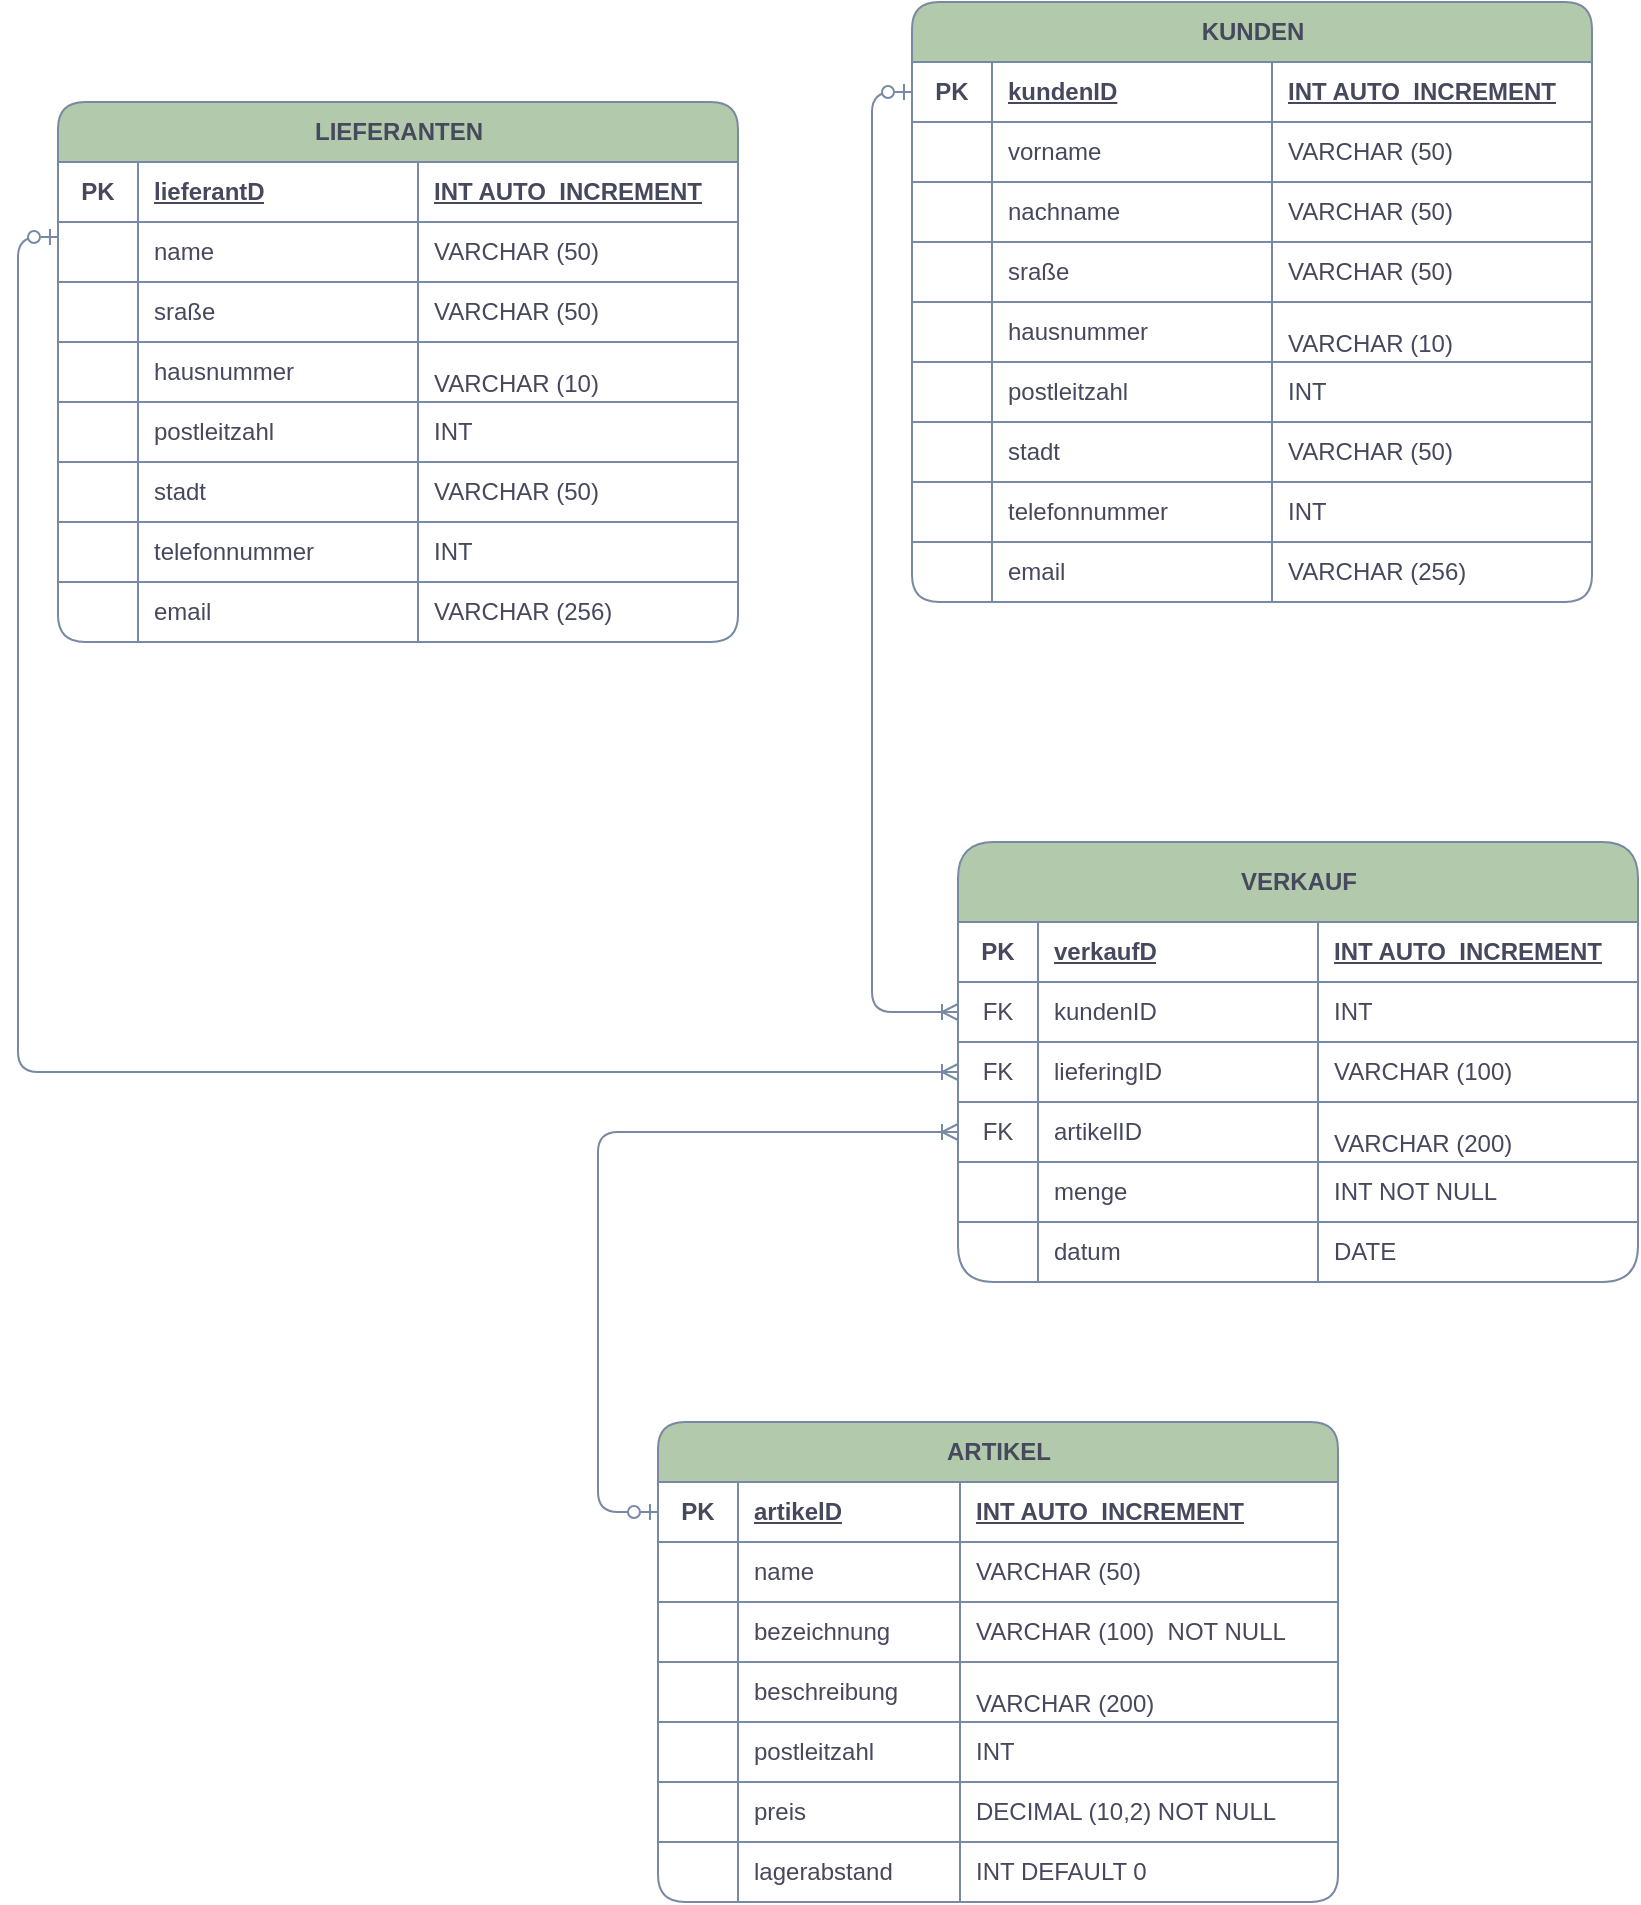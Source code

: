 <mxfile version="19.0.1" type="device"><diagram id="VQJnR1XKmpvS_zlhDggZ" name="Seite-1"><mxGraphModel dx="2009" dy="1217" grid="1" gridSize="10" guides="1" tooltips="1" connect="1" arrows="1" fold="1" page="1" pageScale="1" pageWidth="827" pageHeight="1169" math="0" shadow="0"><root><mxCell id="0"/><mxCell id="1" parent="0"/><mxCell id="j70xqOoNF8azr0hrI8dm-300" value="KUNDEN" style="shape=table;startSize=30;container=1;collapsible=1;childLayout=tableLayout;fixedRows=1;rowLines=1;fontStyle=1;align=center;resizeLast=1;rounded=1;comic=0;pointerEvents=1;html=1;swimlaneHead=1;bottom=1;fillColor=#B2C9AB;strokeColor=#788AA3;fontColor=#46495D;verticalAlign=middle;fontSize=12;" vertex="1" parent="1"><mxGeometry x="827" y="90" width="340" height="300" as="geometry"/></mxCell><mxCell id="j70xqOoNF8azr0hrI8dm-301" value="" style="shape=tableRow;horizontal=0;startSize=0;swimlaneHead=0;swimlaneBody=0;fillColor=none;collapsible=0;dropTarget=0;points=[[0,0.5],[1,0.5]];portConstraint=eastwest;top=0;left=0;right=0;bottom=1;rounded=1;comic=0;pointerEvents=1;html=1;strokeColor=#788AA3;fontColor=#46495D;" vertex="1" parent="j70xqOoNF8azr0hrI8dm-300"><mxGeometry y="30" width="340" height="30" as="geometry"/></mxCell><mxCell id="j70xqOoNF8azr0hrI8dm-302" value="PK" style="shape=partialRectangle;connectable=0;fillColor=none;top=0;left=0;bottom=0;right=0;fontStyle=1;overflow=hidden;rounded=1;comic=0;pointerEvents=1;html=1;strokeColor=#788AA3;fontColor=#46495D;" vertex="1" parent="j70xqOoNF8azr0hrI8dm-301"><mxGeometry width="40" height="30" as="geometry"><mxRectangle width="40" height="30" as="alternateBounds"/></mxGeometry></mxCell><mxCell id="j70xqOoNF8azr0hrI8dm-303" value="kundenID" style="shape=partialRectangle;connectable=0;fillColor=none;top=0;left=0;bottom=0;right=0;align=left;spacingLeft=6;fontStyle=5;overflow=hidden;rounded=1;comic=0;pointerEvents=1;html=1;strokeColor=#788AA3;fontColor=#46495D;" vertex="1" parent="j70xqOoNF8azr0hrI8dm-301"><mxGeometry x="40" width="140" height="30" as="geometry"><mxRectangle width="140" height="30" as="alternateBounds"/></mxGeometry></mxCell><mxCell id="j70xqOoNF8azr0hrI8dm-316" value="INT AUTO_INCREMENT" style="shape=partialRectangle;connectable=0;fillColor=none;top=0;left=0;bottom=0;right=0;align=left;spacingLeft=6;fontStyle=5;overflow=hidden;rounded=1;comic=0;pointerEvents=1;html=1;strokeColor=#788AA3;fontColor=#46495D;" vertex="1" parent="j70xqOoNF8azr0hrI8dm-301"><mxGeometry x="180" width="160" height="30" as="geometry"><mxRectangle width="160" height="30" as="alternateBounds"/></mxGeometry></mxCell><mxCell id="j70xqOoNF8azr0hrI8dm-304" value="" style="shape=tableRow;horizontal=0;startSize=0;swimlaneHead=0;swimlaneBody=0;fillColor=none;collapsible=0;dropTarget=0;points=[[0,0.5],[1,0.5]];portConstraint=eastwest;top=0;left=0;right=0;bottom=0;rounded=1;comic=0;pointerEvents=1;html=1;strokeColor=#788AA3;fontColor=#46495D;" vertex="1" parent="j70xqOoNF8azr0hrI8dm-300"><mxGeometry y="60" width="340" height="30" as="geometry"/></mxCell><mxCell id="j70xqOoNF8azr0hrI8dm-305" value="" style="shape=partialRectangle;connectable=0;fillColor=none;top=0;left=0;bottom=0;right=0;editable=1;overflow=hidden;rounded=1;comic=0;pointerEvents=1;html=1;strokeColor=#788AA3;fontColor=#46495D;" vertex="1" parent="j70xqOoNF8azr0hrI8dm-304"><mxGeometry width="40" height="30" as="geometry"><mxRectangle width="40" height="30" as="alternateBounds"/></mxGeometry></mxCell><mxCell id="j70xqOoNF8azr0hrI8dm-306" value="vorname" style="shape=partialRectangle;connectable=0;fillColor=none;top=0;left=0;bottom=0;right=0;align=left;spacingLeft=6;overflow=hidden;rounded=1;comic=0;pointerEvents=1;html=1;strokeColor=#788AA3;fontColor=#46495D;" vertex="1" parent="j70xqOoNF8azr0hrI8dm-304"><mxGeometry x="40" width="140" height="30" as="geometry"><mxRectangle width="140" height="30" as="alternateBounds"/></mxGeometry></mxCell><mxCell id="j70xqOoNF8azr0hrI8dm-317" value="VARCHAR (50)" style="shape=partialRectangle;connectable=0;fillColor=none;top=0;left=0;bottom=0;right=0;align=left;spacingLeft=6;overflow=hidden;rounded=1;comic=0;pointerEvents=1;html=1;strokeColor=#788AA3;fontColor=#46495D;" vertex="1" parent="j70xqOoNF8azr0hrI8dm-304"><mxGeometry x="180" width="160" height="30" as="geometry"><mxRectangle width="160" height="30" as="alternateBounds"/></mxGeometry></mxCell><mxCell id="j70xqOoNF8azr0hrI8dm-307" value="" style="shape=tableRow;horizontal=0;startSize=0;swimlaneHead=0;swimlaneBody=0;fillColor=none;collapsible=0;dropTarget=0;points=[[0,0.5],[1,0.5]];portConstraint=eastwest;top=0;left=0;right=0;bottom=0;rounded=1;comic=0;pointerEvents=1;html=1;strokeColor=#788AA3;fontColor=#46495D;" vertex="1" parent="j70xqOoNF8azr0hrI8dm-300"><mxGeometry y="90" width="340" height="30" as="geometry"/></mxCell><mxCell id="j70xqOoNF8azr0hrI8dm-308" value="" style="shape=partialRectangle;connectable=0;fillColor=none;top=0;left=0;bottom=0;right=0;editable=1;overflow=hidden;rounded=1;comic=0;pointerEvents=1;html=1;strokeColor=#788AA3;fontColor=#46495D;" vertex="1" parent="j70xqOoNF8azr0hrI8dm-307"><mxGeometry width="40" height="30" as="geometry"><mxRectangle width="40" height="30" as="alternateBounds"/></mxGeometry></mxCell><mxCell id="j70xqOoNF8azr0hrI8dm-309" value="nachname" style="shape=partialRectangle;connectable=0;fillColor=none;top=0;left=0;bottom=0;right=0;align=left;spacingLeft=6;overflow=hidden;rounded=1;comic=0;pointerEvents=1;html=1;strokeColor=#788AA3;fontColor=#46495D;" vertex="1" parent="j70xqOoNF8azr0hrI8dm-307"><mxGeometry x="40" width="140" height="30" as="geometry"><mxRectangle width="140" height="30" as="alternateBounds"/></mxGeometry></mxCell><mxCell id="j70xqOoNF8azr0hrI8dm-318" value="VARCHAR (50)" style="shape=partialRectangle;connectable=0;fillColor=none;top=0;left=0;bottom=0;right=0;align=left;spacingLeft=6;overflow=hidden;rounded=1;comic=0;pointerEvents=1;html=1;strokeColor=#788AA3;fontColor=#46495D;" vertex="1" parent="j70xqOoNF8azr0hrI8dm-307"><mxGeometry x="180" width="160" height="30" as="geometry"><mxRectangle width="160" height="30" as="alternateBounds"/></mxGeometry></mxCell><mxCell id="j70xqOoNF8azr0hrI8dm-310" value="" style="shape=tableRow;horizontal=0;startSize=0;swimlaneHead=0;swimlaneBody=0;fillColor=none;collapsible=0;dropTarget=0;points=[[0,0.5],[1,0.5]];portConstraint=eastwest;top=0;left=0;right=0;bottom=0;rounded=1;comic=0;pointerEvents=1;html=1;strokeColor=#788AA3;fontColor=#46495D;" vertex="1" parent="j70xqOoNF8azr0hrI8dm-300"><mxGeometry y="120" width="340" height="30" as="geometry"/></mxCell><mxCell id="j70xqOoNF8azr0hrI8dm-311" value="" style="shape=partialRectangle;connectable=0;fillColor=none;top=0;left=0;bottom=0;right=0;editable=1;overflow=hidden;rounded=1;comic=0;pointerEvents=1;html=1;strokeColor=#788AA3;fontColor=#46495D;" vertex="1" parent="j70xqOoNF8azr0hrI8dm-310"><mxGeometry width="40" height="30" as="geometry"><mxRectangle width="40" height="30" as="alternateBounds"/></mxGeometry></mxCell><mxCell id="j70xqOoNF8azr0hrI8dm-312" value="sraße" style="shape=partialRectangle;connectable=0;fillColor=none;top=0;left=0;bottom=0;right=0;align=left;spacingLeft=6;overflow=hidden;rounded=1;comic=0;pointerEvents=1;html=1;strokeColor=#788AA3;fontColor=#46495D;" vertex="1" parent="j70xqOoNF8azr0hrI8dm-310"><mxGeometry x="40" width="140" height="30" as="geometry"><mxRectangle width="140" height="30" as="alternateBounds"/></mxGeometry></mxCell><mxCell id="j70xqOoNF8azr0hrI8dm-319" value="VARCHAR (50)" style="shape=partialRectangle;connectable=0;fillColor=none;top=0;left=0;bottom=0;right=0;align=left;spacingLeft=6;overflow=hidden;rounded=1;comic=0;pointerEvents=1;html=1;strokeColor=#788AA3;fontColor=#46495D;" vertex="1" parent="j70xqOoNF8azr0hrI8dm-310"><mxGeometry x="180" width="160" height="30" as="geometry"><mxRectangle width="160" height="30" as="alternateBounds"/></mxGeometry></mxCell><mxCell id="j70xqOoNF8azr0hrI8dm-313" style="shape=tableRow;horizontal=0;startSize=0;swimlaneHead=0;swimlaneBody=0;fillColor=none;collapsible=0;dropTarget=0;points=[[0,0.5],[1,0.5]];portConstraint=eastwest;top=0;left=0;right=0;bottom=0;rounded=1;comic=0;pointerEvents=1;html=1;strokeColor=#788AA3;fontColor=#46495D;" vertex="1" parent="j70xqOoNF8azr0hrI8dm-300"><mxGeometry y="150" width="340" height="30" as="geometry"/></mxCell><mxCell id="j70xqOoNF8azr0hrI8dm-314" value="" style="shape=partialRectangle;connectable=0;fillColor=none;top=0;left=0;bottom=0;right=0;editable=1;overflow=hidden;rounded=1;comic=0;pointerEvents=1;html=1;strokeColor=#788AA3;fontColor=#46495D;" vertex="1" parent="j70xqOoNF8azr0hrI8dm-313"><mxGeometry width="40" height="30" as="geometry"><mxRectangle width="40" height="30" as="alternateBounds"/></mxGeometry></mxCell><mxCell id="j70xqOoNF8azr0hrI8dm-315" value="hausnummer" style="shape=partialRectangle;connectable=0;fillColor=none;top=0;left=0;bottom=0;right=0;align=left;spacingLeft=6;overflow=hidden;rounded=1;comic=0;pointerEvents=1;html=1;strokeColor=#788AA3;fontColor=#46495D;" vertex="1" parent="j70xqOoNF8azr0hrI8dm-313"><mxGeometry x="40" width="140" height="30" as="geometry"><mxRectangle width="140" height="30" as="alternateBounds"/></mxGeometry></mxCell><mxCell id="j70xqOoNF8azr0hrI8dm-320" value="VARCHAR (10)" style="shape=partialRectangle;connectable=0;fillColor=none;top=0;left=0;bottom=0;right=0;align=left;spacingLeft=6;overflow=hidden;rounded=1;comic=0;pointerEvents=1;html=1;strokeColor=#788AA3;fontColor=#46495D;verticalAlign=bottom;" vertex="1" parent="j70xqOoNF8azr0hrI8dm-313"><mxGeometry x="180" width="160" height="30" as="geometry"><mxRectangle width="160" height="30" as="alternateBounds"/></mxGeometry></mxCell><mxCell id="j70xqOoNF8azr0hrI8dm-321" style="shape=tableRow;horizontal=0;startSize=0;swimlaneHead=0;swimlaneBody=0;fillColor=none;collapsible=0;dropTarget=0;points=[[0,0.5],[1,0.5]];portConstraint=eastwest;top=0;left=0;right=0;bottom=0;rounded=1;comic=0;pointerEvents=1;html=1;strokeColor=#788AA3;fontColor=#46495D;" vertex="1" parent="j70xqOoNF8azr0hrI8dm-300"><mxGeometry y="180" width="340" height="30" as="geometry"/></mxCell><mxCell id="j70xqOoNF8azr0hrI8dm-322" style="shape=partialRectangle;connectable=0;fillColor=none;top=0;left=0;bottom=0;right=0;editable=1;overflow=hidden;rounded=1;comic=0;pointerEvents=1;html=1;strokeColor=#788AA3;fontColor=#46495D;" vertex="1" parent="j70xqOoNF8azr0hrI8dm-321"><mxGeometry width="40" height="30" as="geometry"><mxRectangle width="40" height="30" as="alternateBounds"/></mxGeometry></mxCell><mxCell id="j70xqOoNF8azr0hrI8dm-323" value="postleitzahl" style="shape=partialRectangle;connectable=0;fillColor=none;top=0;left=0;bottom=0;right=0;align=left;spacingLeft=6;overflow=hidden;rounded=1;comic=0;pointerEvents=1;html=1;strokeColor=#788AA3;fontColor=#46495D;" vertex="1" parent="j70xqOoNF8azr0hrI8dm-321"><mxGeometry x="40" width="140" height="30" as="geometry"><mxRectangle width="140" height="30" as="alternateBounds"/></mxGeometry></mxCell><mxCell id="j70xqOoNF8azr0hrI8dm-324" value="INT" style="shape=partialRectangle;connectable=0;fillColor=none;top=0;left=0;bottom=0;right=0;align=left;spacingLeft=6;overflow=hidden;rounded=1;comic=0;pointerEvents=1;html=1;strokeColor=#788AA3;fontColor=#46495D;" vertex="1" parent="j70xqOoNF8azr0hrI8dm-321"><mxGeometry x="180" width="160" height="30" as="geometry"><mxRectangle width="160" height="30" as="alternateBounds"/></mxGeometry></mxCell><mxCell id="j70xqOoNF8azr0hrI8dm-325" style="shape=tableRow;horizontal=0;startSize=0;swimlaneHead=0;swimlaneBody=0;fillColor=none;collapsible=0;dropTarget=0;points=[[0,0.5],[1,0.5]];portConstraint=eastwest;top=0;left=0;right=0;bottom=0;rounded=1;comic=0;pointerEvents=1;html=1;strokeColor=#788AA3;fontColor=#46495D;" vertex="1" parent="j70xqOoNF8azr0hrI8dm-300"><mxGeometry y="210" width="340" height="30" as="geometry"/></mxCell><mxCell id="j70xqOoNF8azr0hrI8dm-326" style="shape=partialRectangle;connectable=0;fillColor=none;top=0;left=0;bottom=0;right=0;editable=1;overflow=hidden;rounded=1;comic=0;pointerEvents=1;html=1;strokeColor=#788AA3;fontColor=#46495D;" vertex="1" parent="j70xqOoNF8azr0hrI8dm-325"><mxGeometry width="40" height="30" as="geometry"><mxRectangle width="40" height="30" as="alternateBounds"/></mxGeometry></mxCell><mxCell id="j70xqOoNF8azr0hrI8dm-327" value="stadt" style="shape=partialRectangle;connectable=0;fillColor=none;top=0;left=0;bottom=0;right=0;align=left;spacingLeft=6;overflow=hidden;rounded=1;comic=0;pointerEvents=1;html=1;strokeColor=#788AA3;fontColor=#46495D;" vertex="1" parent="j70xqOoNF8azr0hrI8dm-325"><mxGeometry x="40" width="140" height="30" as="geometry"><mxRectangle width="140" height="30" as="alternateBounds"/></mxGeometry></mxCell><mxCell id="j70xqOoNF8azr0hrI8dm-328" value="VARCHAR (50)" style="shape=partialRectangle;connectable=0;fillColor=none;top=0;left=0;bottom=0;right=0;align=left;spacingLeft=6;overflow=hidden;rounded=1;comic=0;pointerEvents=1;html=1;strokeColor=#788AA3;fontColor=#46495D;" vertex="1" parent="j70xqOoNF8azr0hrI8dm-325"><mxGeometry x="180" width="160" height="30" as="geometry"><mxRectangle width="160" height="30" as="alternateBounds"/></mxGeometry></mxCell><mxCell id="j70xqOoNF8azr0hrI8dm-345" style="shape=tableRow;horizontal=0;startSize=0;swimlaneHead=0;swimlaneBody=0;fillColor=none;collapsible=0;dropTarget=0;points=[[0,0.5],[1,0.5]];portConstraint=eastwest;top=0;left=0;right=0;bottom=0;rounded=1;comic=0;pointerEvents=1;html=1;strokeColor=#788AA3;fontColor=#46495D;" vertex="1" parent="j70xqOoNF8azr0hrI8dm-300"><mxGeometry y="240" width="340" height="30" as="geometry"/></mxCell><mxCell id="j70xqOoNF8azr0hrI8dm-346" style="shape=partialRectangle;connectable=0;fillColor=none;top=0;left=0;bottom=0;right=0;editable=1;overflow=hidden;rounded=1;comic=0;pointerEvents=1;html=1;strokeColor=#788AA3;fontColor=#46495D;" vertex="1" parent="j70xqOoNF8azr0hrI8dm-345"><mxGeometry width="40" height="30" as="geometry"><mxRectangle width="40" height="30" as="alternateBounds"/></mxGeometry></mxCell><mxCell id="j70xqOoNF8azr0hrI8dm-347" value="telefonnummer" style="shape=partialRectangle;connectable=0;fillColor=none;top=0;left=0;bottom=0;right=0;align=left;spacingLeft=6;overflow=hidden;rounded=1;comic=0;pointerEvents=1;html=1;strokeColor=#788AA3;fontColor=#46495D;" vertex="1" parent="j70xqOoNF8azr0hrI8dm-345"><mxGeometry x="40" width="140" height="30" as="geometry"><mxRectangle width="140" height="30" as="alternateBounds"/></mxGeometry></mxCell><mxCell id="j70xqOoNF8azr0hrI8dm-348" value="INT" style="shape=partialRectangle;connectable=0;fillColor=none;top=0;left=0;bottom=0;right=0;align=left;spacingLeft=6;overflow=hidden;rounded=1;comic=0;pointerEvents=1;html=1;strokeColor=#788AA3;fontColor=#46495D;" vertex="1" parent="j70xqOoNF8azr0hrI8dm-345"><mxGeometry x="180" width="160" height="30" as="geometry"><mxRectangle width="160" height="30" as="alternateBounds"/></mxGeometry></mxCell><mxCell id="j70xqOoNF8azr0hrI8dm-329" style="shape=tableRow;horizontal=0;startSize=0;swimlaneHead=0;swimlaneBody=0;fillColor=none;collapsible=0;dropTarget=0;points=[[0,0.5],[1,0.5]];portConstraint=eastwest;top=0;left=0;right=0;bottom=0;rounded=1;comic=0;pointerEvents=1;html=1;strokeColor=#788AA3;fontColor=#46495D;" vertex="1" parent="j70xqOoNF8azr0hrI8dm-300"><mxGeometry y="270" width="340" height="30" as="geometry"/></mxCell><mxCell id="j70xqOoNF8azr0hrI8dm-330" style="shape=partialRectangle;connectable=0;fillColor=none;top=0;left=0;bottom=0;right=0;editable=1;overflow=hidden;rounded=1;comic=0;pointerEvents=1;html=1;strokeColor=#788AA3;fontColor=#46495D;" vertex="1" parent="j70xqOoNF8azr0hrI8dm-329"><mxGeometry width="40" height="30" as="geometry"><mxRectangle width="40" height="30" as="alternateBounds"/></mxGeometry></mxCell><mxCell id="j70xqOoNF8azr0hrI8dm-331" value="email" style="shape=partialRectangle;connectable=0;fillColor=none;top=0;left=0;bottom=0;right=0;align=left;spacingLeft=6;overflow=hidden;rounded=1;comic=0;pointerEvents=1;html=1;strokeColor=#788AA3;fontColor=#46495D;" vertex="1" parent="j70xqOoNF8azr0hrI8dm-329"><mxGeometry x="40" width="140" height="30" as="geometry"><mxRectangle width="140" height="30" as="alternateBounds"/></mxGeometry></mxCell><mxCell id="j70xqOoNF8azr0hrI8dm-332" value="VARCHAR (256)" style="shape=partialRectangle;connectable=0;fillColor=none;top=0;left=0;bottom=0;right=0;align=left;spacingLeft=6;overflow=hidden;rounded=1;comic=0;pointerEvents=1;html=1;strokeColor=#788AA3;fontColor=#46495D;" vertex="1" parent="j70xqOoNF8azr0hrI8dm-329"><mxGeometry x="180" width="160" height="30" as="geometry"><mxRectangle width="160" height="30" as="alternateBounds"/></mxGeometry></mxCell><mxCell id="j70xqOoNF8azr0hrI8dm-495" style="edgeStyle=orthogonalEdgeStyle;shape=connector;rounded=1;sketch=0;orthogonalLoop=1;jettySize=auto;html=1;exitX=0;exitY=0.25;exitDx=0;exitDy=0;entryX=0;entryY=0.5;entryDx=0;entryDy=0;labelBackgroundColor=default;fontFamily=Helvetica;fontSize=12;fontColor=#46495D;startArrow=ERzeroToOne;endArrow=ERoneToMany;strokeColor=#788AA3;fillColor=#B2C9AB;" edge="1" parent="1" source="j70xqOoNF8azr0hrI8dm-389" target="j70xqOoNF8azr0hrI8dm-468"><mxGeometry relative="1" as="geometry"/></mxCell><mxCell id="j70xqOoNF8azr0hrI8dm-389" value="LIEFERANTEN" style="shape=table;startSize=30;container=1;collapsible=1;childLayout=tableLayout;fixedRows=1;rowLines=1;fontStyle=1;align=center;resizeLast=1;rounded=1;comic=0;pointerEvents=1;html=1;swimlaneHead=1;bottom=1;fillColor=#B2C9AB;strokeColor=#788AA3;fontColor=#46495D;verticalAlign=middle;fontSize=12;" vertex="1" parent="1"><mxGeometry x="400" y="140" width="340" height="270" as="geometry"/></mxCell><mxCell id="j70xqOoNF8azr0hrI8dm-390" value="" style="shape=tableRow;horizontal=0;startSize=0;swimlaneHead=0;swimlaneBody=0;fillColor=none;collapsible=0;dropTarget=0;points=[[0,0.5],[1,0.5]];portConstraint=eastwest;top=0;left=0;right=0;bottom=1;rounded=1;comic=0;pointerEvents=1;html=1;strokeColor=#788AA3;fontColor=#46495D;" vertex="1" parent="j70xqOoNF8azr0hrI8dm-389"><mxGeometry y="30" width="340" height="30" as="geometry"/></mxCell><mxCell id="j70xqOoNF8azr0hrI8dm-391" value="PK" style="shape=partialRectangle;connectable=0;fillColor=none;top=0;left=0;bottom=0;right=0;fontStyle=1;overflow=hidden;rounded=1;comic=0;pointerEvents=1;html=1;strokeColor=#788AA3;fontColor=#46495D;" vertex="1" parent="j70xqOoNF8azr0hrI8dm-390"><mxGeometry width="40" height="30" as="geometry"><mxRectangle width="40" height="30" as="alternateBounds"/></mxGeometry></mxCell><mxCell id="j70xqOoNF8azr0hrI8dm-392" value="lieferantD" style="shape=partialRectangle;connectable=0;fillColor=none;top=0;left=0;bottom=0;right=0;align=left;spacingLeft=6;fontStyle=5;overflow=hidden;rounded=1;comic=0;pointerEvents=1;html=1;strokeColor=#788AA3;fontColor=#46495D;" vertex="1" parent="j70xqOoNF8azr0hrI8dm-390"><mxGeometry x="40" width="140" height="30" as="geometry"><mxRectangle width="140" height="30" as="alternateBounds"/></mxGeometry></mxCell><mxCell id="j70xqOoNF8azr0hrI8dm-393" value="INT AUTO_INCREMENT" style="shape=partialRectangle;connectable=0;fillColor=none;top=0;left=0;bottom=0;right=0;align=left;spacingLeft=6;fontStyle=5;overflow=hidden;rounded=1;comic=0;pointerEvents=1;html=1;strokeColor=#788AA3;fontColor=#46495D;" vertex="1" parent="j70xqOoNF8azr0hrI8dm-390"><mxGeometry x="180" width="160" height="30" as="geometry"><mxRectangle width="160" height="30" as="alternateBounds"/></mxGeometry></mxCell><mxCell id="j70xqOoNF8azr0hrI8dm-394" value="" style="shape=tableRow;horizontal=0;startSize=0;swimlaneHead=0;swimlaneBody=0;fillColor=none;collapsible=0;dropTarget=0;points=[[0,0.5],[1,0.5]];portConstraint=eastwest;top=0;left=0;right=0;bottom=0;rounded=1;comic=0;pointerEvents=1;html=1;strokeColor=#788AA3;fontColor=#46495D;" vertex="1" parent="j70xqOoNF8azr0hrI8dm-389"><mxGeometry y="60" width="340" height="30" as="geometry"/></mxCell><mxCell id="j70xqOoNF8azr0hrI8dm-395" value="" style="shape=partialRectangle;connectable=0;fillColor=none;top=0;left=0;bottom=0;right=0;editable=1;overflow=hidden;rounded=1;comic=0;pointerEvents=1;html=1;strokeColor=#788AA3;fontColor=#46495D;" vertex="1" parent="j70xqOoNF8azr0hrI8dm-394"><mxGeometry width="40" height="30" as="geometry"><mxRectangle width="40" height="30" as="alternateBounds"/></mxGeometry></mxCell><mxCell id="j70xqOoNF8azr0hrI8dm-396" value="name" style="shape=partialRectangle;connectable=0;fillColor=none;top=0;left=0;bottom=0;right=0;align=left;spacingLeft=6;overflow=hidden;rounded=1;comic=0;pointerEvents=1;html=1;strokeColor=#788AA3;fontColor=#46495D;" vertex="1" parent="j70xqOoNF8azr0hrI8dm-394"><mxGeometry x="40" width="140" height="30" as="geometry"><mxRectangle width="140" height="30" as="alternateBounds"/></mxGeometry></mxCell><mxCell id="j70xqOoNF8azr0hrI8dm-397" value="VARCHAR (50)" style="shape=partialRectangle;connectable=0;fillColor=none;top=0;left=0;bottom=0;right=0;align=left;spacingLeft=6;overflow=hidden;rounded=1;comic=0;pointerEvents=1;html=1;strokeColor=#788AA3;fontColor=#46495D;" vertex="1" parent="j70xqOoNF8azr0hrI8dm-394"><mxGeometry x="180" width="160" height="30" as="geometry"><mxRectangle width="160" height="30" as="alternateBounds"/></mxGeometry></mxCell><mxCell id="j70xqOoNF8azr0hrI8dm-402" value="" style="shape=tableRow;horizontal=0;startSize=0;swimlaneHead=0;swimlaneBody=0;fillColor=none;collapsible=0;dropTarget=0;points=[[0,0.5],[1,0.5]];portConstraint=eastwest;top=0;left=0;right=0;bottom=0;rounded=1;comic=0;pointerEvents=1;html=1;strokeColor=#788AA3;fontColor=#46495D;" vertex="1" parent="j70xqOoNF8azr0hrI8dm-389"><mxGeometry y="90" width="340" height="30" as="geometry"/></mxCell><mxCell id="j70xqOoNF8azr0hrI8dm-403" value="" style="shape=partialRectangle;connectable=0;fillColor=none;top=0;left=0;bottom=0;right=0;editable=1;overflow=hidden;rounded=1;comic=0;pointerEvents=1;html=1;strokeColor=#788AA3;fontColor=#46495D;" vertex="1" parent="j70xqOoNF8azr0hrI8dm-402"><mxGeometry width="40" height="30" as="geometry"><mxRectangle width="40" height="30" as="alternateBounds"/></mxGeometry></mxCell><mxCell id="j70xqOoNF8azr0hrI8dm-404" value="sraße" style="shape=partialRectangle;connectable=0;fillColor=none;top=0;left=0;bottom=0;right=0;align=left;spacingLeft=6;overflow=hidden;rounded=1;comic=0;pointerEvents=1;html=1;strokeColor=#788AA3;fontColor=#46495D;" vertex="1" parent="j70xqOoNF8azr0hrI8dm-402"><mxGeometry x="40" width="140" height="30" as="geometry"><mxRectangle width="140" height="30" as="alternateBounds"/></mxGeometry></mxCell><mxCell id="j70xqOoNF8azr0hrI8dm-405" value="VARCHAR (50)" style="shape=partialRectangle;connectable=0;fillColor=none;top=0;left=0;bottom=0;right=0;align=left;spacingLeft=6;overflow=hidden;rounded=1;comic=0;pointerEvents=1;html=1;strokeColor=#788AA3;fontColor=#46495D;" vertex="1" parent="j70xqOoNF8azr0hrI8dm-402"><mxGeometry x="180" width="160" height="30" as="geometry"><mxRectangle width="160" height="30" as="alternateBounds"/></mxGeometry></mxCell><mxCell id="j70xqOoNF8azr0hrI8dm-406" style="shape=tableRow;horizontal=0;startSize=0;swimlaneHead=0;swimlaneBody=0;fillColor=none;collapsible=0;dropTarget=0;points=[[0,0.5],[1,0.5]];portConstraint=eastwest;top=0;left=0;right=0;bottom=0;rounded=1;comic=0;pointerEvents=1;html=1;strokeColor=#788AA3;fontColor=#46495D;" vertex="1" parent="j70xqOoNF8azr0hrI8dm-389"><mxGeometry y="120" width="340" height="30" as="geometry"/></mxCell><mxCell id="j70xqOoNF8azr0hrI8dm-407" value="" style="shape=partialRectangle;connectable=0;fillColor=none;top=0;left=0;bottom=0;right=0;editable=1;overflow=hidden;rounded=1;comic=0;pointerEvents=1;html=1;strokeColor=#788AA3;fontColor=#46495D;" vertex="1" parent="j70xqOoNF8azr0hrI8dm-406"><mxGeometry width="40" height="30" as="geometry"><mxRectangle width="40" height="30" as="alternateBounds"/></mxGeometry></mxCell><mxCell id="j70xqOoNF8azr0hrI8dm-408" value="hausnummer" style="shape=partialRectangle;connectable=0;fillColor=none;top=0;left=0;bottom=0;right=0;align=left;spacingLeft=6;overflow=hidden;rounded=1;comic=0;pointerEvents=1;html=1;strokeColor=#788AA3;fontColor=#46495D;" vertex="1" parent="j70xqOoNF8azr0hrI8dm-406"><mxGeometry x="40" width="140" height="30" as="geometry"><mxRectangle width="140" height="30" as="alternateBounds"/></mxGeometry></mxCell><mxCell id="j70xqOoNF8azr0hrI8dm-409" value="VARCHAR (10)" style="shape=partialRectangle;connectable=0;fillColor=none;top=0;left=0;bottom=0;right=0;align=left;spacingLeft=6;overflow=hidden;rounded=1;comic=0;pointerEvents=1;html=1;strokeColor=#788AA3;fontColor=#46495D;verticalAlign=bottom;" vertex="1" parent="j70xqOoNF8azr0hrI8dm-406"><mxGeometry x="180" width="160" height="30" as="geometry"><mxRectangle width="160" height="30" as="alternateBounds"/></mxGeometry></mxCell><mxCell id="j70xqOoNF8azr0hrI8dm-410" style="shape=tableRow;horizontal=0;startSize=0;swimlaneHead=0;swimlaneBody=0;fillColor=none;collapsible=0;dropTarget=0;points=[[0,0.5],[1,0.5]];portConstraint=eastwest;top=0;left=0;right=0;bottom=0;rounded=1;comic=0;pointerEvents=1;html=1;strokeColor=#788AA3;fontColor=#46495D;" vertex="1" parent="j70xqOoNF8azr0hrI8dm-389"><mxGeometry y="150" width="340" height="30" as="geometry"/></mxCell><mxCell id="j70xqOoNF8azr0hrI8dm-411" style="shape=partialRectangle;connectable=0;fillColor=none;top=0;left=0;bottom=0;right=0;editable=1;overflow=hidden;rounded=1;comic=0;pointerEvents=1;html=1;strokeColor=#788AA3;fontColor=#46495D;" vertex="1" parent="j70xqOoNF8azr0hrI8dm-410"><mxGeometry width="40" height="30" as="geometry"><mxRectangle width="40" height="30" as="alternateBounds"/></mxGeometry></mxCell><mxCell id="j70xqOoNF8azr0hrI8dm-412" value="postleitzahl" style="shape=partialRectangle;connectable=0;fillColor=none;top=0;left=0;bottom=0;right=0;align=left;spacingLeft=6;overflow=hidden;rounded=1;comic=0;pointerEvents=1;html=1;strokeColor=#788AA3;fontColor=#46495D;" vertex="1" parent="j70xqOoNF8azr0hrI8dm-410"><mxGeometry x="40" width="140" height="30" as="geometry"><mxRectangle width="140" height="30" as="alternateBounds"/></mxGeometry></mxCell><mxCell id="j70xqOoNF8azr0hrI8dm-413" value="INT" style="shape=partialRectangle;connectable=0;fillColor=none;top=0;left=0;bottom=0;right=0;align=left;spacingLeft=6;overflow=hidden;rounded=1;comic=0;pointerEvents=1;html=1;strokeColor=#788AA3;fontColor=#46495D;" vertex="1" parent="j70xqOoNF8azr0hrI8dm-410"><mxGeometry x="180" width="160" height="30" as="geometry"><mxRectangle width="160" height="30" as="alternateBounds"/></mxGeometry></mxCell><mxCell id="j70xqOoNF8azr0hrI8dm-414" style="shape=tableRow;horizontal=0;startSize=0;swimlaneHead=0;swimlaneBody=0;fillColor=none;collapsible=0;dropTarget=0;points=[[0,0.5],[1,0.5]];portConstraint=eastwest;top=0;left=0;right=0;bottom=0;rounded=1;comic=0;pointerEvents=1;html=1;strokeColor=#788AA3;fontColor=#46495D;" vertex="1" parent="j70xqOoNF8azr0hrI8dm-389"><mxGeometry y="180" width="340" height="30" as="geometry"/></mxCell><mxCell id="j70xqOoNF8azr0hrI8dm-415" style="shape=partialRectangle;connectable=0;fillColor=none;top=0;left=0;bottom=0;right=0;editable=1;overflow=hidden;rounded=1;comic=0;pointerEvents=1;html=1;strokeColor=#788AA3;fontColor=#46495D;" vertex="1" parent="j70xqOoNF8azr0hrI8dm-414"><mxGeometry width="40" height="30" as="geometry"><mxRectangle width="40" height="30" as="alternateBounds"/></mxGeometry></mxCell><mxCell id="j70xqOoNF8azr0hrI8dm-416" value="stadt" style="shape=partialRectangle;connectable=0;fillColor=none;top=0;left=0;bottom=0;right=0;align=left;spacingLeft=6;overflow=hidden;rounded=1;comic=0;pointerEvents=1;html=1;strokeColor=#788AA3;fontColor=#46495D;" vertex="1" parent="j70xqOoNF8azr0hrI8dm-414"><mxGeometry x="40" width="140" height="30" as="geometry"><mxRectangle width="140" height="30" as="alternateBounds"/></mxGeometry></mxCell><mxCell id="j70xqOoNF8azr0hrI8dm-417" value="VARCHAR (50)" style="shape=partialRectangle;connectable=0;fillColor=none;top=0;left=0;bottom=0;right=0;align=left;spacingLeft=6;overflow=hidden;rounded=1;comic=0;pointerEvents=1;html=1;strokeColor=#788AA3;fontColor=#46495D;" vertex="1" parent="j70xqOoNF8azr0hrI8dm-414"><mxGeometry x="180" width="160" height="30" as="geometry"><mxRectangle width="160" height="30" as="alternateBounds"/></mxGeometry></mxCell><mxCell id="j70xqOoNF8azr0hrI8dm-418" style="shape=tableRow;horizontal=0;startSize=0;swimlaneHead=0;swimlaneBody=0;fillColor=none;collapsible=0;dropTarget=0;points=[[0,0.5],[1,0.5]];portConstraint=eastwest;top=0;left=0;right=0;bottom=0;rounded=1;comic=0;pointerEvents=1;html=1;strokeColor=#788AA3;fontColor=#46495D;" vertex="1" parent="j70xqOoNF8azr0hrI8dm-389"><mxGeometry y="210" width="340" height="30" as="geometry"/></mxCell><mxCell id="j70xqOoNF8azr0hrI8dm-419" style="shape=partialRectangle;connectable=0;fillColor=none;top=0;left=0;bottom=0;right=0;editable=1;overflow=hidden;rounded=1;comic=0;pointerEvents=1;html=1;strokeColor=#788AA3;fontColor=#46495D;" vertex="1" parent="j70xqOoNF8azr0hrI8dm-418"><mxGeometry width="40" height="30" as="geometry"><mxRectangle width="40" height="30" as="alternateBounds"/></mxGeometry></mxCell><mxCell id="j70xqOoNF8azr0hrI8dm-420" value="telefonnummer" style="shape=partialRectangle;connectable=0;fillColor=none;top=0;left=0;bottom=0;right=0;align=left;spacingLeft=6;overflow=hidden;rounded=1;comic=0;pointerEvents=1;html=1;strokeColor=#788AA3;fontColor=#46495D;" vertex="1" parent="j70xqOoNF8azr0hrI8dm-418"><mxGeometry x="40" width="140" height="30" as="geometry"><mxRectangle width="140" height="30" as="alternateBounds"/></mxGeometry></mxCell><mxCell id="j70xqOoNF8azr0hrI8dm-421" value="INT" style="shape=partialRectangle;connectable=0;fillColor=none;top=0;left=0;bottom=0;right=0;align=left;spacingLeft=6;overflow=hidden;rounded=1;comic=0;pointerEvents=1;html=1;strokeColor=#788AA3;fontColor=#46495D;" vertex="1" parent="j70xqOoNF8azr0hrI8dm-418"><mxGeometry x="180" width="160" height="30" as="geometry"><mxRectangle width="160" height="30" as="alternateBounds"/></mxGeometry></mxCell><mxCell id="j70xqOoNF8azr0hrI8dm-422" style="shape=tableRow;horizontal=0;startSize=0;swimlaneHead=0;swimlaneBody=0;fillColor=none;collapsible=0;dropTarget=0;points=[[0,0.5],[1,0.5]];portConstraint=eastwest;top=0;left=0;right=0;bottom=0;rounded=1;comic=0;pointerEvents=1;html=1;strokeColor=#788AA3;fontColor=#46495D;" vertex="1" parent="j70xqOoNF8azr0hrI8dm-389"><mxGeometry y="240" width="340" height="30" as="geometry"/></mxCell><mxCell id="j70xqOoNF8azr0hrI8dm-423" style="shape=partialRectangle;connectable=0;fillColor=none;top=0;left=0;bottom=0;right=0;editable=1;overflow=hidden;rounded=1;comic=0;pointerEvents=1;html=1;strokeColor=#788AA3;fontColor=#46495D;" vertex="1" parent="j70xqOoNF8azr0hrI8dm-422"><mxGeometry width="40" height="30" as="geometry"><mxRectangle width="40" height="30" as="alternateBounds"/></mxGeometry></mxCell><mxCell id="j70xqOoNF8azr0hrI8dm-424" value="email" style="shape=partialRectangle;connectable=0;fillColor=none;top=0;left=0;bottom=0;right=0;align=left;spacingLeft=6;overflow=hidden;rounded=1;comic=0;pointerEvents=1;html=1;strokeColor=#788AA3;fontColor=#46495D;" vertex="1" parent="j70xqOoNF8azr0hrI8dm-422"><mxGeometry x="40" width="140" height="30" as="geometry"><mxRectangle width="140" height="30" as="alternateBounds"/></mxGeometry></mxCell><mxCell id="j70xqOoNF8azr0hrI8dm-425" value="VARCHAR (256)" style="shape=partialRectangle;connectable=0;fillColor=none;top=0;left=0;bottom=0;right=0;align=left;spacingLeft=6;overflow=hidden;rounded=1;comic=0;pointerEvents=1;html=1;strokeColor=#788AA3;fontColor=#46495D;" vertex="1" parent="j70xqOoNF8azr0hrI8dm-422"><mxGeometry x="180" width="160" height="30" as="geometry"><mxRectangle width="160" height="30" as="alternateBounds"/></mxGeometry></mxCell><mxCell id="j70xqOoNF8azr0hrI8dm-426" value="ARTIKEL" style="shape=table;startSize=30;container=1;collapsible=1;childLayout=tableLayout;fixedRows=1;rowLines=1;fontStyle=1;align=center;resizeLast=1;rounded=1;comic=0;pointerEvents=1;html=1;swimlaneHead=1;bottom=1;fillColor=#B2C9AB;strokeColor=#788AA3;fontColor=#46495D;verticalAlign=middle;fontSize=12;" vertex="1" parent="1"><mxGeometry x="700" y="800" width="340" height="240" as="geometry"/></mxCell><mxCell id="j70xqOoNF8azr0hrI8dm-427" value="" style="shape=tableRow;horizontal=0;startSize=0;swimlaneHead=0;swimlaneBody=0;fillColor=none;collapsible=0;dropTarget=0;points=[[0,0.5],[1,0.5]];portConstraint=eastwest;top=0;left=0;right=0;bottom=1;rounded=1;comic=0;pointerEvents=1;html=1;strokeColor=#788AA3;fontColor=#46495D;" vertex="1" parent="j70xqOoNF8azr0hrI8dm-426"><mxGeometry y="30" width="340" height="30" as="geometry"/></mxCell><mxCell id="j70xqOoNF8azr0hrI8dm-428" value="PK" style="shape=partialRectangle;connectable=0;fillColor=none;top=0;left=0;bottom=0;right=0;fontStyle=1;overflow=hidden;rounded=1;comic=0;pointerEvents=1;html=1;strokeColor=#788AA3;fontColor=#46495D;" vertex="1" parent="j70xqOoNF8azr0hrI8dm-427"><mxGeometry width="40" height="30" as="geometry"><mxRectangle width="40" height="30" as="alternateBounds"/></mxGeometry></mxCell><mxCell id="j70xqOoNF8azr0hrI8dm-429" value="artikelD" style="shape=partialRectangle;connectable=0;fillColor=none;top=0;left=0;bottom=0;right=0;align=left;spacingLeft=6;fontStyle=5;overflow=hidden;rounded=1;comic=0;pointerEvents=1;html=1;strokeColor=#788AA3;fontColor=#46495D;" vertex="1" parent="j70xqOoNF8azr0hrI8dm-427"><mxGeometry x="40" width="111" height="30" as="geometry"><mxRectangle width="111" height="30" as="alternateBounds"/></mxGeometry></mxCell><mxCell id="j70xqOoNF8azr0hrI8dm-430" value="INT AUTO_INCREMENT" style="shape=partialRectangle;connectable=0;fillColor=none;top=0;left=0;bottom=0;right=0;align=left;spacingLeft=6;fontStyle=5;overflow=hidden;rounded=1;comic=0;pointerEvents=1;html=1;strokeColor=#788AA3;fontColor=#46495D;" vertex="1" parent="j70xqOoNF8azr0hrI8dm-427"><mxGeometry x="151" width="189" height="30" as="geometry"><mxRectangle width="189" height="30" as="alternateBounds"/></mxGeometry></mxCell><mxCell id="j70xqOoNF8azr0hrI8dm-431" value="" style="shape=tableRow;horizontal=0;startSize=0;swimlaneHead=0;swimlaneBody=0;fillColor=none;collapsible=0;dropTarget=0;points=[[0,0.5],[1,0.5]];portConstraint=eastwest;top=0;left=0;right=0;bottom=0;rounded=1;comic=0;pointerEvents=1;html=1;strokeColor=#788AA3;fontColor=#46495D;" vertex="1" parent="j70xqOoNF8azr0hrI8dm-426"><mxGeometry y="60" width="340" height="30" as="geometry"/></mxCell><mxCell id="j70xqOoNF8azr0hrI8dm-432" value="" style="shape=partialRectangle;connectable=0;fillColor=none;top=0;left=0;bottom=0;right=0;editable=1;overflow=hidden;rounded=1;comic=0;pointerEvents=1;html=1;strokeColor=#788AA3;fontColor=#46495D;" vertex="1" parent="j70xqOoNF8azr0hrI8dm-431"><mxGeometry width="40" height="30" as="geometry"><mxRectangle width="40" height="30" as="alternateBounds"/></mxGeometry></mxCell><mxCell id="j70xqOoNF8azr0hrI8dm-433" value="name" style="shape=partialRectangle;connectable=0;fillColor=none;top=0;left=0;bottom=0;right=0;align=left;spacingLeft=6;overflow=hidden;rounded=1;comic=0;pointerEvents=1;html=1;strokeColor=#788AA3;fontColor=#46495D;" vertex="1" parent="j70xqOoNF8azr0hrI8dm-431"><mxGeometry x="40" width="111" height="30" as="geometry"><mxRectangle width="111" height="30" as="alternateBounds"/></mxGeometry></mxCell><mxCell id="j70xqOoNF8azr0hrI8dm-434" value="VARCHAR (50)" style="shape=partialRectangle;connectable=0;fillColor=none;top=0;left=0;bottom=0;right=0;align=left;spacingLeft=6;overflow=hidden;rounded=1;comic=0;pointerEvents=1;html=1;strokeColor=#788AA3;fontColor=#46495D;" vertex="1" parent="j70xqOoNF8azr0hrI8dm-431"><mxGeometry x="151" width="189" height="30" as="geometry"><mxRectangle width="189" height="30" as="alternateBounds"/></mxGeometry></mxCell><mxCell id="j70xqOoNF8azr0hrI8dm-435" value="" style="shape=tableRow;horizontal=0;startSize=0;swimlaneHead=0;swimlaneBody=0;fillColor=none;collapsible=0;dropTarget=0;points=[[0,0.5],[1,0.5]];portConstraint=eastwest;top=0;left=0;right=0;bottom=0;rounded=1;comic=0;pointerEvents=1;html=1;strokeColor=#788AA3;fontColor=#46495D;" vertex="1" parent="j70xqOoNF8azr0hrI8dm-426"><mxGeometry y="90" width="340" height="30" as="geometry"/></mxCell><mxCell id="j70xqOoNF8azr0hrI8dm-436" value="" style="shape=partialRectangle;connectable=0;fillColor=none;top=0;left=0;bottom=0;right=0;editable=1;overflow=hidden;rounded=1;comic=0;pointerEvents=1;html=1;strokeColor=#788AA3;fontColor=#46495D;" vertex="1" parent="j70xqOoNF8azr0hrI8dm-435"><mxGeometry width="40" height="30" as="geometry"><mxRectangle width="40" height="30" as="alternateBounds"/></mxGeometry></mxCell><mxCell id="j70xqOoNF8azr0hrI8dm-437" value="bezeichnung" style="shape=partialRectangle;connectable=0;fillColor=none;top=0;left=0;bottom=0;right=0;align=left;spacingLeft=6;overflow=hidden;rounded=1;comic=0;pointerEvents=1;html=1;strokeColor=#788AA3;fontColor=#46495D;" vertex="1" parent="j70xqOoNF8azr0hrI8dm-435"><mxGeometry x="40" width="111" height="30" as="geometry"><mxRectangle width="111" height="30" as="alternateBounds"/></mxGeometry></mxCell><mxCell id="j70xqOoNF8azr0hrI8dm-438" value="VARCHAR (100)&amp;nbsp;&amp;nbsp;NOT NULL" style="shape=partialRectangle;connectable=0;fillColor=none;top=0;left=0;bottom=0;right=0;align=left;spacingLeft=6;overflow=hidden;rounded=1;comic=0;pointerEvents=1;html=1;strokeColor=#788AA3;fontColor=#46495D;" vertex="1" parent="j70xqOoNF8azr0hrI8dm-435"><mxGeometry x="151" width="189" height="30" as="geometry"><mxRectangle width="189" height="30" as="alternateBounds"/></mxGeometry></mxCell><mxCell id="j70xqOoNF8azr0hrI8dm-439" style="shape=tableRow;horizontal=0;startSize=0;swimlaneHead=0;swimlaneBody=0;fillColor=none;collapsible=0;dropTarget=0;points=[[0,0.5],[1,0.5]];portConstraint=eastwest;top=0;left=0;right=0;bottom=0;rounded=1;comic=0;pointerEvents=1;html=1;strokeColor=#788AA3;fontColor=#46495D;" vertex="1" parent="j70xqOoNF8azr0hrI8dm-426"><mxGeometry y="120" width="340" height="30" as="geometry"/></mxCell><mxCell id="j70xqOoNF8azr0hrI8dm-440" value="" style="shape=partialRectangle;connectable=0;fillColor=none;top=0;left=0;bottom=0;right=0;editable=1;overflow=hidden;rounded=1;comic=0;pointerEvents=1;html=1;strokeColor=#788AA3;fontColor=#46495D;" vertex="1" parent="j70xqOoNF8azr0hrI8dm-439"><mxGeometry width="40" height="30" as="geometry"><mxRectangle width="40" height="30" as="alternateBounds"/></mxGeometry></mxCell><mxCell id="j70xqOoNF8azr0hrI8dm-441" value="beschreibung" style="shape=partialRectangle;connectable=0;fillColor=none;top=0;left=0;bottom=0;right=0;align=left;spacingLeft=6;overflow=hidden;rounded=1;comic=0;pointerEvents=1;html=1;strokeColor=#788AA3;fontColor=#46495D;" vertex="1" parent="j70xqOoNF8azr0hrI8dm-439"><mxGeometry x="40" width="111" height="30" as="geometry"><mxRectangle width="111" height="30" as="alternateBounds"/></mxGeometry></mxCell><mxCell id="j70xqOoNF8azr0hrI8dm-442" value="VARCHAR (200)" style="shape=partialRectangle;connectable=0;fillColor=none;top=0;left=0;bottom=0;right=0;align=left;spacingLeft=6;overflow=hidden;rounded=1;comic=0;pointerEvents=1;html=1;strokeColor=#788AA3;fontColor=#46495D;verticalAlign=bottom;" vertex="1" parent="j70xqOoNF8azr0hrI8dm-439"><mxGeometry x="151" width="189" height="30" as="geometry"><mxRectangle width="189" height="30" as="alternateBounds"/></mxGeometry></mxCell><mxCell id="j70xqOoNF8azr0hrI8dm-443" style="shape=tableRow;horizontal=0;startSize=0;swimlaneHead=0;swimlaneBody=0;fillColor=none;collapsible=0;dropTarget=0;points=[[0,0.5],[1,0.5]];portConstraint=eastwest;top=0;left=0;right=0;bottom=0;rounded=1;comic=0;pointerEvents=1;html=1;strokeColor=#788AA3;fontColor=#46495D;" vertex="1" parent="j70xqOoNF8azr0hrI8dm-426"><mxGeometry y="150" width="340" height="30" as="geometry"/></mxCell><mxCell id="j70xqOoNF8azr0hrI8dm-444" style="shape=partialRectangle;connectable=0;fillColor=none;top=0;left=0;bottom=0;right=0;editable=1;overflow=hidden;rounded=1;comic=0;pointerEvents=1;html=1;strokeColor=#788AA3;fontColor=#46495D;" vertex="1" parent="j70xqOoNF8azr0hrI8dm-443"><mxGeometry width="40" height="30" as="geometry"><mxRectangle width="40" height="30" as="alternateBounds"/></mxGeometry></mxCell><mxCell id="j70xqOoNF8azr0hrI8dm-445" value="postleitzahl" style="shape=partialRectangle;connectable=0;fillColor=none;top=0;left=0;bottom=0;right=0;align=left;spacingLeft=6;overflow=hidden;rounded=1;comic=0;pointerEvents=1;html=1;strokeColor=#788AA3;fontColor=#46495D;" vertex="1" parent="j70xqOoNF8azr0hrI8dm-443"><mxGeometry x="40" width="111" height="30" as="geometry"><mxRectangle width="111" height="30" as="alternateBounds"/></mxGeometry></mxCell><mxCell id="j70xqOoNF8azr0hrI8dm-446" value="INT" style="shape=partialRectangle;connectable=0;fillColor=none;top=0;left=0;bottom=0;right=0;align=left;spacingLeft=6;overflow=hidden;rounded=1;comic=0;pointerEvents=1;html=1;strokeColor=#788AA3;fontColor=#46495D;" vertex="1" parent="j70xqOoNF8azr0hrI8dm-443"><mxGeometry x="151" width="189" height="30" as="geometry"><mxRectangle width="189" height="30" as="alternateBounds"/></mxGeometry></mxCell><mxCell id="j70xqOoNF8azr0hrI8dm-447" style="shape=tableRow;horizontal=0;startSize=0;swimlaneHead=0;swimlaneBody=0;fillColor=none;collapsible=0;dropTarget=0;points=[[0,0.5],[1,0.5]];portConstraint=eastwest;top=0;left=0;right=0;bottom=0;rounded=1;comic=0;pointerEvents=1;html=1;strokeColor=#788AA3;fontColor=#46495D;" vertex="1" parent="j70xqOoNF8azr0hrI8dm-426"><mxGeometry y="180" width="340" height="30" as="geometry"/></mxCell><mxCell id="j70xqOoNF8azr0hrI8dm-448" style="shape=partialRectangle;connectable=0;fillColor=none;top=0;left=0;bottom=0;right=0;editable=1;overflow=hidden;rounded=1;comic=0;pointerEvents=1;html=1;strokeColor=#788AA3;fontColor=#46495D;" vertex="1" parent="j70xqOoNF8azr0hrI8dm-447"><mxGeometry width="40" height="30" as="geometry"><mxRectangle width="40" height="30" as="alternateBounds"/></mxGeometry></mxCell><mxCell id="j70xqOoNF8azr0hrI8dm-449" value="preis" style="shape=partialRectangle;connectable=0;fillColor=none;top=0;left=0;bottom=0;right=0;align=left;spacingLeft=6;overflow=hidden;rounded=1;comic=0;pointerEvents=1;html=1;strokeColor=#788AA3;fontColor=#46495D;" vertex="1" parent="j70xqOoNF8azr0hrI8dm-447"><mxGeometry x="40" width="111" height="30" as="geometry"><mxRectangle width="111" height="30" as="alternateBounds"/></mxGeometry></mxCell><mxCell id="j70xqOoNF8azr0hrI8dm-450" value="DECIMAL (10,2) NOT NULL" style="shape=partialRectangle;connectable=0;fillColor=none;top=0;left=0;bottom=0;right=0;align=left;spacingLeft=6;overflow=hidden;rounded=1;comic=0;pointerEvents=1;html=1;strokeColor=#788AA3;fontColor=#46495D;" vertex="1" parent="j70xqOoNF8azr0hrI8dm-447"><mxGeometry x="151" width="189" height="30" as="geometry"><mxRectangle width="189" height="30" as="alternateBounds"/></mxGeometry></mxCell><mxCell id="j70xqOoNF8azr0hrI8dm-451" style="shape=tableRow;horizontal=0;startSize=0;swimlaneHead=0;swimlaneBody=0;fillColor=none;collapsible=0;dropTarget=0;points=[[0,0.5],[1,0.5]];portConstraint=eastwest;top=0;left=0;right=0;bottom=0;rounded=1;comic=0;pointerEvents=1;html=1;strokeColor=#788AA3;fontColor=#46495D;" vertex="1" parent="j70xqOoNF8azr0hrI8dm-426"><mxGeometry y="210" width="340" height="30" as="geometry"/></mxCell><mxCell id="j70xqOoNF8azr0hrI8dm-452" style="shape=partialRectangle;connectable=0;fillColor=none;top=0;left=0;bottom=0;right=0;editable=1;overflow=hidden;rounded=1;comic=0;pointerEvents=1;html=1;strokeColor=#788AA3;fontColor=#46495D;" vertex="1" parent="j70xqOoNF8azr0hrI8dm-451"><mxGeometry width="40" height="30" as="geometry"><mxRectangle width="40" height="30" as="alternateBounds"/></mxGeometry></mxCell><mxCell id="j70xqOoNF8azr0hrI8dm-453" value="lagerabstand" style="shape=partialRectangle;connectable=0;fillColor=none;top=0;left=0;bottom=0;right=0;align=left;spacingLeft=6;overflow=hidden;rounded=1;comic=0;pointerEvents=1;html=1;strokeColor=#788AA3;fontColor=#46495D;" vertex="1" parent="j70xqOoNF8azr0hrI8dm-451"><mxGeometry x="40" width="111" height="30" as="geometry"><mxRectangle width="111" height="30" as="alternateBounds"/></mxGeometry></mxCell><mxCell id="j70xqOoNF8azr0hrI8dm-454" value="INT DEFAULT 0" style="shape=partialRectangle;connectable=0;fillColor=none;top=0;left=0;bottom=0;right=0;align=left;spacingLeft=6;overflow=hidden;rounded=1;comic=0;pointerEvents=1;html=1;strokeColor=#788AA3;fontColor=#46495D;" vertex="1" parent="j70xqOoNF8azr0hrI8dm-451"><mxGeometry x="151" width="189" height="30" as="geometry"><mxRectangle width="189" height="30" as="alternateBounds"/></mxGeometry></mxCell><mxCell id="j70xqOoNF8azr0hrI8dm-459" value="VERKAUF" style="shape=table;startSize=40;container=1;collapsible=1;childLayout=tableLayout;fixedRows=1;rowLines=1;fontStyle=1;align=center;resizeLast=1;rounded=1;comic=0;pointerEvents=1;html=1;swimlaneHead=1;bottom=1;fillColor=#B2C9AB;strokeColor=#788AA3;fontColor=#46495D;verticalAlign=middle;fontSize=12;" vertex="1" parent="1"><mxGeometry x="850" y="510" width="340" height="220" as="geometry"/></mxCell><mxCell id="j70xqOoNF8azr0hrI8dm-460" value="" style="shape=tableRow;horizontal=0;startSize=0;swimlaneHead=0;swimlaneBody=0;fillColor=none;collapsible=0;dropTarget=0;points=[[0,0.5],[1,0.5]];portConstraint=eastwest;top=0;left=0;right=0;bottom=1;rounded=1;comic=0;pointerEvents=1;html=1;strokeColor=#788AA3;fontColor=#46495D;" vertex="1" parent="j70xqOoNF8azr0hrI8dm-459"><mxGeometry y="40" width="340" height="30" as="geometry"/></mxCell><mxCell id="j70xqOoNF8azr0hrI8dm-461" value="PK" style="shape=partialRectangle;connectable=0;fillColor=none;top=0;left=0;bottom=0;right=0;fontStyle=1;overflow=hidden;rounded=1;comic=0;pointerEvents=1;html=1;strokeColor=#788AA3;fontColor=#46495D;" vertex="1" parent="j70xqOoNF8azr0hrI8dm-460"><mxGeometry width="40" height="30" as="geometry"><mxRectangle width="40" height="30" as="alternateBounds"/></mxGeometry></mxCell><mxCell id="j70xqOoNF8azr0hrI8dm-462" value="verkaufD" style="shape=partialRectangle;connectable=0;fillColor=none;top=0;left=0;bottom=0;right=0;align=left;spacingLeft=6;fontStyle=5;overflow=hidden;rounded=1;comic=0;pointerEvents=1;html=1;strokeColor=#788AA3;fontColor=#46495D;" vertex="1" parent="j70xqOoNF8azr0hrI8dm-460"><mxGeometry x="40" width="140" height="30" as="geometry"><mxRectangle width="140" height="30" as="alternateBounds"/></mxGeometry></mxCell><mxCell id="j70xqOoNF8azr0hrI8dm-463" value="INT AUTO_INCREMENT" style="shape=partialRectangle;connectable=0;fillColor=none;top=0;left=0;bottom=0;right=0;align=left;spacingLeft=6;fontStyle=5;overflow=hidden;rounded=1;comic=0;pointerEvents=1;html=1;strokeColor=#788AA3;fontColor=#46495D;" vertex="1" parent="j70xqOoNF8azr0hrI8dm-460"><mxGeometry x="180" width="160" height="30" as="geometry"><mxRectangle width="160" height="30" as="alternateBounds"/></mxGeometry></mxCell><mxCell id="j70xqOoNF8azr0hrI8dm-464" value="" style="shape=tableRow;horizontal=0;startSize=0;swimlaneHead=0;swimlaneBody=0;fillColor=none;collapsible=0;dropTarget=0;points=[[0,0.5],[1,0.5]];portConstraint=eastwest;top=0;left=0;right=0;bottom=0;rounded=1;comic=0;pointerEvents=1;html=1;strokeColor=#788AA3;fontColor=#46495D;" vertex="1" parent="j70xqOoNF8azr0hrI8dm-459"><mxGeometry y="70" width="340" height="30" as="geometry"/></mxCell><mxCell id="j70xqOoNF8azr0hrI8dm-465" value="FK" style="shape=partialRectangle;connectable=0;fillColor=none;top=0;left=0;bottom=0;right=0;editable=1;overflow=hidden;rounded=1;comic=0;pointerEvents=1;html=1;strokeColor=#788AA3;fontColor=#46495D;" vertex="1" parent="j70xqOoNF8azr0hrI8dm-464"><mxGeometry width="40" height="30" as="geometry"><mxRectangle width="40" height="30" as="alternateBounds"/></mxGeometry></mxCell><mxCell id="j70xqOoNF8azr0hrI8dm-466" value="kundenID" style="shape=partialRectangle;connectable=0;fillColor=none;top=0;left=0;bottom=0;right=0;align=left;spacingLeft=6;overflow=hidden;rounded=1;comic=0;pointerEvents=1;html=1;strokeColor=#788AA3;fontColor=#46495D;" vertex="1" parent="j70xqOoNF8azr0hrI8dm-464"><mxGeometry x="40" width="140" height="30" as="geometry"><mxRectangle width="140" height="30" as="alternateBounds"/></mxGeometry></mxCell><mxCell id="j70xqOoNF8azr0hrI8dm-467" value="INT" style="shape=partialRectangle;connectable=0;fillColor=none;top=0;left=0;bottom=0;right=0;align=left;spacingLeft=6;overflow=hidden;rounded=1;comic=0;pointerEvents=1;html=1;strokeColor=#788AA3;fontColor=#46495D;" vertex="1" parent="j70xqOoNF8azr0hrI8dm-464"><mxGeometry x="180" width="160" height="30" as="geometry"><mxRectangle width="160" height="30" as="alternateBounds"/></mxGeometry></mxCell><mxCell id="j70xqOoNF8azr0hrI8dm-468" value="" style="shape=tableRow;horizontal=0;startSize=0;swimlaneHead=0;swimlaneBody=0;fillColor=none;collapsible=0;dropTarget=0;points=[[0,0.5],[1,0.5]];portConstraint=eastwest;top=0;left=0;right=0;bottom=0;rounded=1;comic=0;pointerEvents=1;html=1;strokeColor=#788AA3;fontColor=#46495D;" vertex="1" parent="j70xqOoNF8azr0hrI8dm-459"><mxGeometry y="100" width="340" height="30" as="geometry"/></mxCell><mxCell id="j70xqOoNF8azr0hrI8dm-469" value="FK" style="shape=partialRectangle;connectable=0;fillColor=none;top=0;left=0;bottom=0;right=0;editable=1;overflow=hidden;rounded=1;comic=0;pointerEvents=1;html=1;strokeColor=#788AA3;fontColor=#46495D;" vertex="1" parent="j70xqOoNF8azr0hrI8dm-468"><mxGeometry width="40" height="30" as="geometry"><mxRectangle width="40" height="30" as="alternateBounds"/></mxGeometry></mxCell><mxCell id="j70xqOoNF8azr0hrI8dm-470" value="lieferingID" style="shape=partialRectangle;connectable=0;fillColor=none;top=0;left=0;bottom=0;right=0;align=left;spacingLeft=6;overflow=hidden;rounded=1;comic=0;pointerEvents=1;html=1;strokeColor=#788AA3;fontColor=#46495D;" vertex="1" parent="j70xqOoNF8azr0hrI8dm-468"><mxGeometry x="40" width="140" height="30" as="geometry"><mxRectangle width="140" height="30" as="alternateBounds"/></mxGeometry></mxCell><mxCell id="j70xqOoNF8azr0hrI8dm-471" value="VARCHAR (100)" style="shape=partialRectangle;connectable=0;fillColor=none;top=0;left=0;bottom=0;right=0;align=left;spacingLeft=6;overflow=hidden;rounded=1;comic=0;pointerEvents=1;html=1;strokeColor=#788AA3;fontColor=#46495D;" vertex="1" parent="j70xqOoNF8azr0hrI8dm-468"><mxGeometry x="180" width="160" height="30" as="geometry"><mxRectangle width="160" height="30" as="alternateBounds"/></mxGeometry></mxCell><mxCell id="j70xqOoNF8azr0hrI8dm-472" style="shape=tableRow;horizontal=0;startSize=0;swimlaneHead=0;swimlaneBody=0;fillColor=none;collapsible=0;dropTarget=0;points=[[0,0.5],[1,0.5]];portConstraint=eastwest;top=0;left=0;right=0;bottom=0;rounded=1;comic=0;pointerEvents=1;html=1;strokeColor=#788AA3;fontColor=#46495D;" vertex="1" parent="j70xqOoNF8azr0hrI8dm-459"><mxGeometry y="130" width="340" height="30" as="geometry"/></mxCell><mxCell id="j70xqOoNF8azr0hrI8dm-473" value="FK" style="shape=partialRectangle;connectable=0;fillColor=none;top=0;left=0;bottom=0;right=0;editable=1;overflow=hidden;rounded=1;comic=0;pointerEvents=1;html=1;strokeColor=#788AA3;fontColor=#46495D;" vertex="1" parent="j70xqOoNF8azr0hrI8dm-472"><mxGeometry width="40" height="30" as="geometry"><mxRectangle width="40" height="30" as="alternateBounds"/></mxGeometry></mxCell><mxCell id="j70xqOoNF8azr0hrI8dm-474" value="artikelID" style="shape=partialRectangle;connectable=0;fillColor=none;top=0;left=0;bottom=0;right=0;align=left;spacingLeft=6;overflow=hidden;rounded=1;comic=0;pointerEvents=1;html=1;strokeColor=#788AA3;fontColor=#46495D;" vertex="1" parent="j70xqOoNF8azr0hrI8dm-472"><mxGeometry x="40" width="140" height="30" as="geometry"><mxRectangle width="140" height="30" as="alternateBounds"/></mxGeometry></mxCell><mxCell id="j70xqOoNF8azr0hrI8dm-475" value="VARCHAR (200)" style="shape=partialRectangle;connectable=0;fillColor=none;top=0;left=0;bottom=0;right=0;align=left;spacingLeft=6;overflow=hidden;rounded=1;comic=0;pointerEvents=1;html=1;strokeColor=#788AA3;fontColor=#46495D;verticalAlign=bottom;" vertex="1" parent="j70xqOoNF8azr0hrI8dm-472"><mxGeometry x="180" width="160" height="30" as="geometry"><mxRectangle width="160" height="30" as="alternateBounds"/></mxGeometry></mxCell><mxCell id="j70xqOoNF8azr0hrI8dm-476" style="shape=tableRow;horizontal=0;startSize=0;swimlaneHead=0;swimlaneBody=0;fillColor=none;collapsible=0;dropTarget=0;points=[[0,0.5],[1,0.5]];portConstraint=eastwest;top=0;left=0;right=0;bottom=0;rounded=1;comic=0;pointerEvents=1;html=1;strokeColor=#788AA3;fontColor=#46495D;" vertex="1" parent="j70xqOoNF8azr0hrI8dm-459"><mxGeometry y="160" width="340" height="30" as="geometry"/></mxCell><mxCell id="j70xqOoNF8azr0hrI8dm-477" style="shape=partialRectangle;connectable=0;fillColor=none;top=0;left=0;bottom=0;right=0;editable=1;overflow=hidden;rounded=1;comic=0;pointerEvents=1;html=1;strokeColor=#788AA3;fontColor=#46495D;" vertex="1" parent="j70xqOoNF8azr0hrI8dm-476"><mxGeometry width="40" height="30" as="geometry"><mxRectangle width="40" height="30" as="alternateBounds"/></mxGeometry></mxCell><mxCell id="j70xqOoNF8azr0hrI8dm-478" value="menge" style="shape=partialRectangle;connectable=0;fillColor=none;top=0;left=0;bottom=0;right=0;align=left;spacingLeft=6;overflow=hidden;rounded=1;comic=0;pointerEvents=1;html=1;strokeColor=#788AA3;fontColor=#46495D;" vertex="1" parent="j70xqOoNF8azr0hrI8dm-476"><mxGeometry x="40" width="140" height="30" as="geometry"><mxRectangle width="140" height="30" as="alternateBounds"/></mxGeometry></mxCell><mxCell id="j70xqOoNF8azr0hrI8dm-479" value="INT NOT NULL" style="shape=partialRectangle;connectable=0;fillColor=none;top=0;left=0;bottom=0;right=0;align=left;spacingLeft=6;overflow=hidden;rounded=1;comic=0;pointerEvents=1;html=1;strokeColor=#788AA3;fontColor=#46495D;" vertex="1" parent="j70xqOoNF8azr0hrI8dm-476"><mxGeometry x="180" width="160" height="30" as="geometry"><mxRectangle width="160" height="30" as="alternateBounds"/></mxGeometry></mxCell><mxCell id="j70xqOoNF8azr0hrI8dm-480" style="shape=tableRow;horizontal=0;startSize=0;swimlaneHead=0;swimlaneBody=0;fillColor=none;collapsible=0;dropTarget=0;points=[[0,0.5],[1,0.5]];portConstraint=eastwest;top=0;left=0;right=0;bottom=0;rounded=1;comic=0;pointerEvents=1;html=1;strokeColor=#788AA3;fontColor=#46495D;" vertex="1" parent="j70xqOoNF8azr0hrI8dm-459"><mxGeometry y="190" width="340" height="30" as="geometry"/></mxCell><mxCell id="j70xqOoNF8azr0hrI8dm-481" style="shape=partialRectangle;connectable=0;fillColor=none;top=0;left=0;bottom=0;right=0;editable=1;overflow=hidden;rounded=1;comic=0;pointerEvents=1;html=1;strokeColor=#788AA3;fontColor=#46495D;" vertex="1" parent="j70xqOoNF8azr0hrI8dm-480"><mxGeometry width="40" height="30" as="geometry"><mxRectangle width="40" height="30" as="alternateBounds"/></mxGeometry></mxCell><mxCell id="j70xqOoNF8azr0hrI8dm-482" value="datum" style="shape=partialRectangle;connectable=0;fillColor=none;top=0;left=0;bottom=0;right=0;align=left;spacingLeft=6;overflow=hidden;rounded=1;comic=0;pointerEvents=1;html=1;strokeColor=#788AA3;fontColor=#46495D;" vertex="1" parent="j70xqOoNF8azr0hrI8dm-480"><mxGeometry x="40" width="140" height="30" as="geometry"><mxRectangle width="140" height="30" as="alternateBounds"/></mxGeometry></mxCell><mxCell id="j70xqOoNF8azr0hrI8dm-483" value="DATE" style="shape=partialRectangle;connectable=0;fillColor=none;top=0;left=0;bottom=0;right=0;align=left;spacingLeft=6;overflow=hidden;rounded=1;comic=0;pointerEvents=1;html=1;strokeColor=#788AA3;fontColor=#46495D;" vertex="1" parent="j70xqOoNF8azr0hrI8dm-480"><mxGeometry x="180" width="160" height="30" as="geometry"><mxRectangle width="160" height="30" as="alternateBounds"/></mxGeometry></mxCell><mxCell id="j70xqOoNF8azr0hrI8dm-493" value="" style="edgeStyle=orthogonalEdgeStyle;fontSize=12;html=1;endArrow=ERoneToMany;startArrow=ERzeroToOne;rounded=1;labelBackgroundColor=default;sketch=0;fontFamily=Helvetica;fontColor=#46495D;strokeColor=#788AA3;fillColor=#B2C9AB;shape=connector;entryX=0;entryY=0.5;entryDx=0;entryDy=0;exitX=0;exitY=0.5;exitDx=0;exitDy=0;" edge="1" parent="1" source="j70xqOoNF8azr0hrI8dm-427" target="j70xqOoNF8azr0hrI8dm-472"><mxGeometry width="100" height="100" relative="1" as="geometry"><mxPoint x="500" y="850" as="sourcePoint"/><mxPoint x="600" y="750" as="targetPoint"/><Array as="points"><mxPoint x="670" y="845"/><mxPoint x="670" y="655"/></Array></mxGeometry></mxCell><mxCell id="j70xqOoNF8azr0hrI8dm-494" style="edgeStyle=orthogonalEdgeStyle;shape=connector;rounded=1;sketch=0;orthogonalLoop=1;jettySize=auto;html=1;exitX=0;exitY=0.5;exitDx=0;exitDy=0;entryX=0;entryY=0.5;entryDx=0;entryDy=0;labelBackgroundColor=default;fontFamily=Helvetica;fontSize=12;fontColor=#46495D;startArrow=ERzeroToOne;endArrow=ERoneToMany;strokeColor=#788AA3;fillColor=#B2C9AB;" edge="1" parent="1" source="j70xqOoNF8azr0hrI8dm-301" target="j70xqOoNF8azr0hrI8dm-464"><mxGeometry relative="1" as="geometry"/></mxCell></root></mxGraphModel></diagram></mxfile>